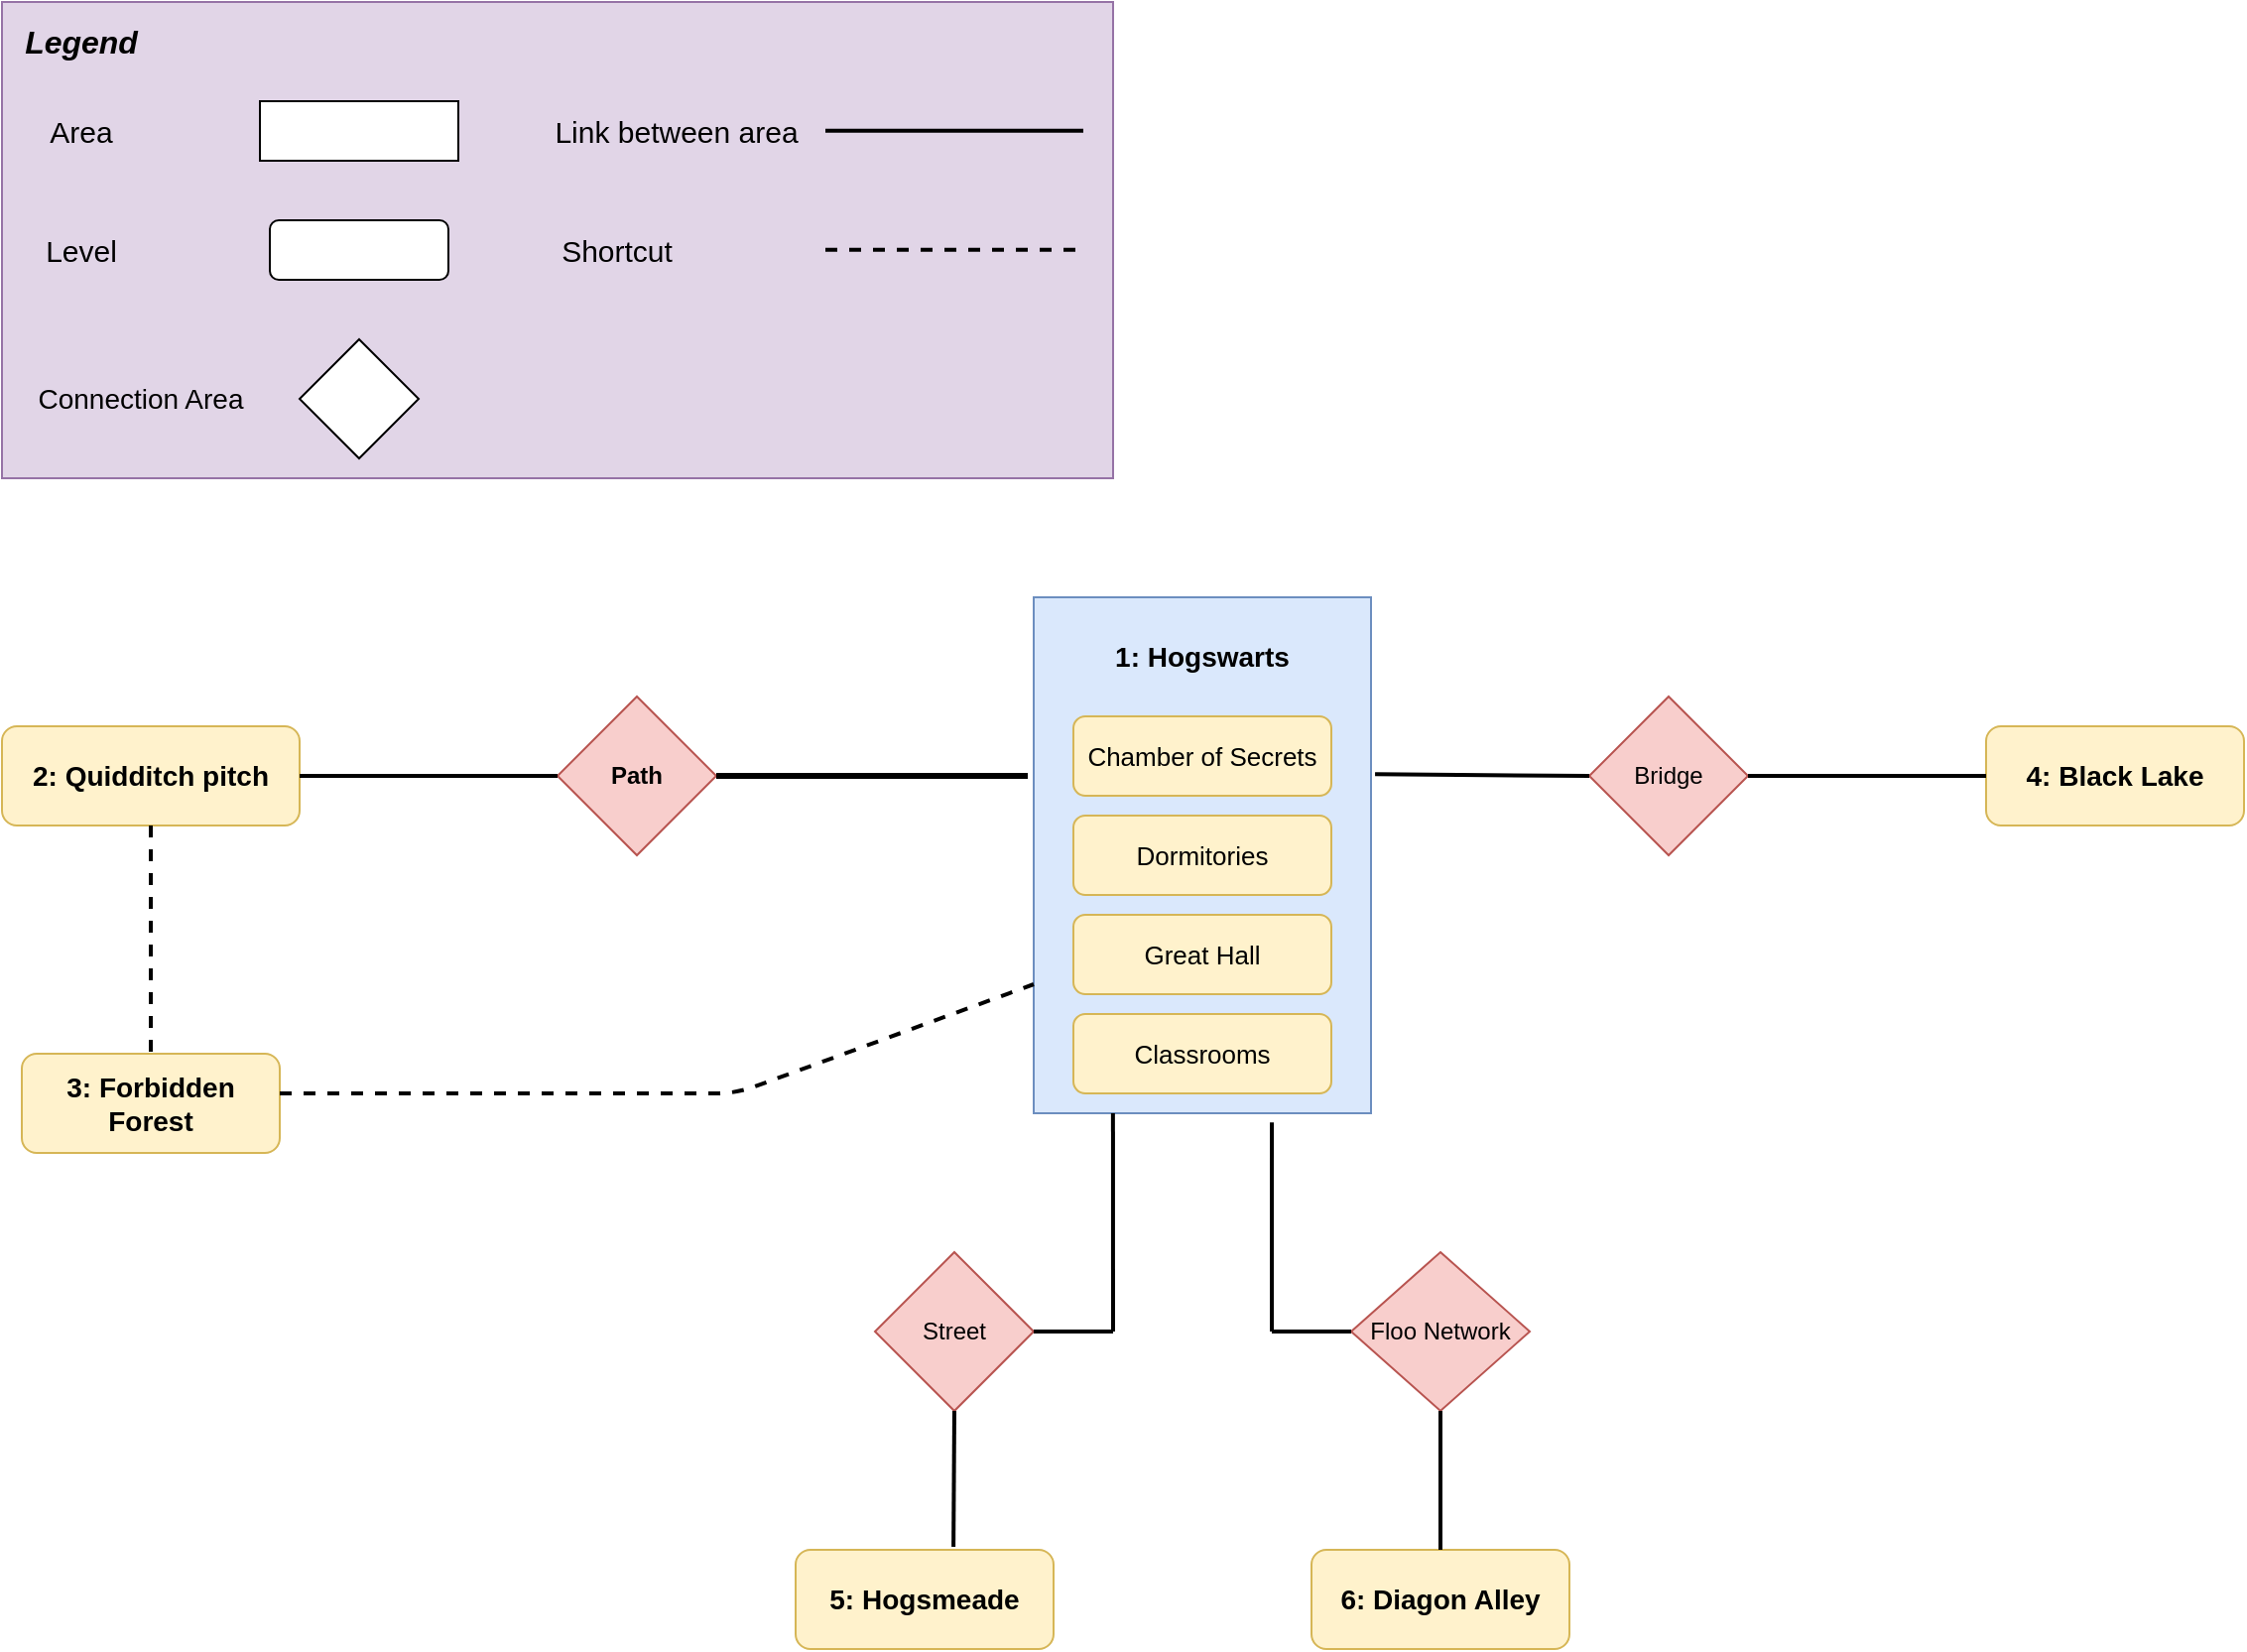 <mxfile version="13.9.2" type="device"><diagram id="ieafXlgLXWAPZvrX-SiW" name="Page-1"><mxGraphModel dx="1865" dy="1717" grid="1" gridSize="10" guides="1" tooltips="1" connect="1" arrows="1" fold="1" page="1" pageScale="1" pageWidth="827" pageHeight="1169" math="0" shadow="0"><root><mxCell id="0"/><mxCell id="1" parent="0"/><mxCell id="-Sm9kyZUlRJPpKezosNG-6" value="&lt;b&gt;Path&lt;/b&gt;" style="rhombus;whiteSpace=wrap;html=1;fillColor=#f8cecc;strokeColor=#b85450;" parent="1" vertex="1"><mxGeometry x="40" y="-40" width="80" height="80" as="geometry"/></mxCell><mxCell id="-Sm9kyZUlRJPpKezosNG-8" value="Floo Network" style="rhombus;whiteSpace=wrap;html=1;fillColor=#f8cecc;strokeColor=#b85450;" parent="1" vertex="1"><mxGeometry x="440" y="240" width="90" height="80" as="geometry"/></mxCell><mxCell id="-Sm9kyZUlRJPpKezosNG-9" value="&lt;font style=&quot;font-size: 14px&quot;&gt;&lt;b&gt;4: Black Lake&lt;/b&gt;&lt;/font&gt;" style="rounded=1;whiteSpace=wrap;html=1;fillColor=#fff2cc;strokeColor=#d6b656;align=center;" parent="1" vertex="1"><mxGeometry x="760" y="-25" width="130" height="50" as="geometry"/></mxCell><mxCell id="-Sm9kyZUlRJPpKezosNG-10" value="Bridge" style="rhombus;whiteSpace=wrap;html=1;fillColor=#f8cecc;strokeColor=#b85450;" parent="1" vertex="1"><mxGeometry x="560" y="-40" width="80" height="80" as="geometry"/></mxCell><mxCell id="-Sm9kyZUlRJPpKezosNG-11" value="&lt;font style=&quot;font-size: 14px&quot;&gt;&lt;b&gt;3: Forbidden Forest&lt;/b&gt;&lt;/font&gt;" style="rounded=1;whiteSpace=wrap;html=1;fillColor=#fff2cc;strokeColor=#d6b656;" parent="1" vertex="1"><mxGeometry x="-230" y="140" width="130" height="50" as="geometry"/></mxCell><mxCell id="-Sm9kyZUlRJPpKezosNG-12" value="&lt;font size=&quot;1&quot;&gt;&lt;b style=&quot;font-size: 14px&quot;&gt;2: Quidditch pitch&lt;/b&gt;&lt;/font&gt;" style="rounded=1;whiteSpace=wrap;html=1;fillColor=#fff2cc;strokeColor=#d6b656;" parent="1" vertex="1"><mxGeometry x="-240" y="-25" width="150" height="50" as="geometry"/></mxCell><mxCell id="-Sm9kyZUlRJPpKezosNG-13" value="Street" style="rhombus;whiteSpace=wrap;html=1;fillColor=#f8cecc;strokeColor=#b85450;" parent="1" vertex="1"><mxGeometry x="200" y="240" width="80" height="80" as="geometry"/></mxCell><mxCell id="-Sm9kyZUlRJPpKezosNG-15" value="" style="rounded=0;whiteSpace=wrap;html=1;fillColor=#e1d5e7;strokeColor=#9673a6;" parent="1" vertex="1"><mxGeometry x="-240" y="-390" width="560" height="240" as="geometry"/></mxCell><mxCell id="-Sm9kyZUlRJPpKezosNG-16" value="" style="rounded=1;whiteSpace=wrap;html=1;" parent="1" vertex="1"><mxGeometry x="-105" y="-280" width="90" height="30" as="geometry"/></mxCell><mxCell id="-Sm9kyZUlRJPpKezosNG-17" value="&lt;font style=&quot;font-size: 16px&quot;&gt;&lt;b&gt;&lt;i&gt;Legend&lt;/i&gt;&lt;/b&gt;&lt;/font&gt;" style="text;html=1;strokeColor=none;fillColor=none;align=center;verticalAlign=middle;whiteSpace=wrap;rounded=0;" parent="1" vertex="1"><mxGeometry x="-220" y="-380" width="40" height="20" as="geometry"/></mxCell><mxCell id="-Sm9kyZUlRJPpKezosNG-20" value="" style="rhombus;whiteSpace=wrap;html=1;" parent="1" vertex="1"><mxGeometry x="-90" y="-220" width="60" height="60" as="geometry"/></mxCell><mxCell id="-Sm9kyZUlRJPpKezosNG-21" value="&lt;font style=&quot;font-size: 14px&quot;&gt;Connection Area&lt;/font&gt;" style="text;html=1;strokeColor=none;fillColor=none;align=center;verticalAlign=middle;whiteSpace=wrap;rounded=0;" parent="1" vertex="1"><mxGeometry x="-240" y="-200" width="140" height="20" as="geometry"/></mxCell><mxCell id="-Sm9kyZUlRJPpKezosNG-22" value="&lt;font style=&quot;font-size: 15px&quot;&gt;Area&lt;/font&gt;" style="text;html=1;strokeColor=none;fillColor=none;align=center;verticalAlign=middle;whiteSpace=wrap;rounded=0;" parent="1" vertex="1"><mxGeometry x="-220" y="-335" width="40" height="20" as="geometry"/></mxCell><mxCell id="-Sm9kyZUlRJPpKezosNG-23" style="edgeStyle=orthogonalEdgeStyle;rounded=0;orthogonalLoop=1;jettySize=auto;html=1;exitX=0.5;exitY=1;exitDx=0;exitDy=0;" parent="1" source="-Sm9kyZUlRJPpKezosNG-22" target="-Sm9kyZUlRJPpKezosNG-22" edge="1"><mxGeometry relative="1" as="geometry"/></mxCell><mxCell id="-Sm9kyZUlRJPpKezosNG-27" value="&lt;font style=&quot;font-size: 15px&quot;&gt;Link between area&lt;/font&gt;" style="text;html=1;strokeColor=none;fillColor=none;align=center;verticalAlign=middle;whiteSpace=wrap;rounded=0;" parent="1" vertex="1"><mxGeometry x="30" y="-335" width="140" height="20" as="geometry"/></mxCell><mxCell id="-Sm9kyZUlRJPpKezosNG-30" value="" style="endArrow=none;html=1;strokeWidth=2;" parent="1" edge="1"><mxGeometry width="50" height="50" relative="1" as="geometry"><mxPoint x="175" y="-325.17" as="sourcePoint"/><mxPoint x="305" y="-325.17" as="targetPoint"/></mxGeometry></mxCell><mxCell id="-Sm9kyZUlRJPpKezosNG-33" value="&lt;font style=&quot;font-size: 15px&quot;&gt;Shortcut&lt;/font&gt;" style="text;html=1;strokeColor=none;fillColor=none;align=center;verticalAlign=middle;whiteSpace=wrap;rounded=0;" parent="1" vertex="1"><mxGeometry y="-275" width="140" height="20" as="geometry"/></mxCell><mxCell id="-Sm9kyZUlRJPpKezosNG-34" value="" style="rounded=0;whiteSpace=wrap;html=1;" parent="1" vertex="1"><mxGeometry x="-110" y="-340" width="100" height="30" as="geometry"/></mxCell><mxCell id="-Sm9kyZUlRJPpKezosNG-37" value="" style="endArrow=none;html=1;dashed=1;strokeWidth=2;" parent="1" edge="1"><mxGeometry width="50" height="50" relative="1" as="geometry"><mxPoint x="175" y="-265.17" as="sourcePoint"/><mxPoint x="305" y="-265.17" as="targetPoint"/></mxGeometry></mxCell><mxCell id="-Sm9kyZUlRJPpKezosNG-49" value="&lt;font style=&quot;font-size: 15px&quot;&gt;Level&lt;/font&gt;" style="text;html=1;strokeColor=none;fillColor=none;align=center;verticalAlign=middle;whiteSpace=wrap;rounded=0;" parent="1" vertex="1"><mxGeometry x="-220" y="-275" width="40" height="20" as="geometry"/></mxCell><mxCell id="-Sm9kyZUlRJPpKezosNG-52" value="&lt;b&gt;&lt;font style=&quot;font-size: 13px&quot;&gt;&lt;br&gt;&lt;/font&gt;&lt;/b&gt;" style="rounded=0;whiteSpace=wrap;html=1;fillColor=#dae8fc;strokeColor=#6c8ebf;" parent="1" vertex="1"><mxGeometry x="280" y="-90" width="170" height="260" as="geometry"/></mxCell><mxCell id="-Sm9kyZUlRJPpKezosNG-53" value="&lt;span style=&quot;font-family: &amp;#34;helvetica&amp;#34; ; font-size: 13px&quot;&gt;Chamber of Secrets&lt;/span&gt;" style="rounded=1;whiteSpace=wrap;html=1;fillColor=#fff2cc;strokeColor=#d6b656;" parent="1" vertex="1"><mxGeometry x="300" y="-30" width="130" height="40" as="geometry"/></mxCell><mxCell id="-Sm9kyZUlRJPpKezosNG-55" value="&lt;span style=&quot;font-family: &amp;#34;helvetica&amp;#34; ; font-size: 13px&quot;&gt;Dormitories&lt;/span&gt;" style="rounded=1;whiteSpace=wrap;html=1;fillColor=#fff2cc;strokeColor=#d6b656;" parent="1" vertex="1"><mxGeometry x="300" y="20" width="130" height="40" as="geometry"/></mxCell><mxCell id="-Sm9kyZUlRJPpKezosNG-56" value="&lt;span style=&quot;font-family: &amp;#34;helvetica&amp;#34; ; font-size: 13px&quot;&gt;Great Hall&lt;/span&gt;" style="rounded=1;whiteSpace=wrap;html=1;fillColor=#fff2cc;strokeColor=#d6b656;" parent="1" vertex="1"><mxGeometry x="300" y="70" width="130" height="40" as="geometry"/></mxCell><mxCell id="-Sm9kyZUlRJPpKezosNG-57" value="&lt;font style=&quot;font-size: 14px&quot;&gt;&lt;b&gt;1: Hogswarts&lt;/b&gt;&lt;/font&gt;" style="text;html=1;strokeColor=none;fillColor=none;align=center;verticalAlign=middle;whiteSpace=wrap;rounded=0;" parent="1" vertex="1"><mxGeometry x="320" y="-70" width="90" height="20" as="geometry"/></mxCell><mxCell id="-Sm9kyZUlRJPpKezosNG-58" value="" style="endArrow=none;html=1;strokeColor=#000000;exitX=1;exitY=0.5;exitDx=0;exitDy=0;strokeWidth=3;" parent="1" source="-Sm9kyZUlRJPpKezosNG-6" edge="1"><mxGeometry width="50" height="50" relative="1" as="geometry"><mxPoint x="180" y="160" as="sourcePoint"/><mxPoint x="277" as="targetPoint"/></mxGeometry></mxCell><mxCell id="-Sm9kyZUlRJPpKezosNG-63" value="" style="endArrow=none;html=1;strokeColor=#000000;strokeWidth=2;" parent="1" source="-Sm9kyZUlRJPpKezosNG-12" target="-Sm9kyZUlRJPpKezosNG-6" edge="1"><mxGeometry width="50" height="50" relative="1" as="geometry"><mxPoint x="180" y="160" as="sourcePoint"/><mxPoint x="230" y="110" as="targetPoint"/></mxGeometry></mxCell><mxCell id="-Sm9kyZUlRJPpKezosNG-66" value="" style="endArrow=none;html=1;strokeColor=#000000;strokeWidth=2;exitX=0.5;exitY=1;exitDx=0;exitDy=0;dashed=1;" parent="1" source="-Sm9kyZUlRJPpKezosNG-12" target="-Sm9kyZUlRJPpKezosNG-11" edge="1"><mxGeometry width="50" height="50" relative="1" as="geometry"><mxPoint x="180" y="-30" as="sourcePoint"/><mxPoint x="230" y="-80" as="targetPoint"/></mxGeometry></mxCell><mxCell id="-Sm9kyZUlRJPpKezosNG-69" value="" style="endArrow=none;html=1;dashed=1;strokeColor=#000000;strokeWidth=2;entryX=0;entryY=0.75;entryDx=0;entryDy=0;exitX=1;exitY=0.4;exitDx=0;exitDy=0;exitPerimeter=0;" parent="1" source="-Sm9kyZUlRJPpKezosNG-11" target="-Sm9kyZUlRJPpKezosNG-52" edge="1"><mxGeometry width="50" height="50" relative="1" as="geometry"><mxPoint x="-40" y="160" as="sourcePoint"/><mxPoint x="230" y="220" as="targetPoint"/><Array as="points"><mxPoint x="130" y="160"/></Array></mxGeometry></mxCell><mxCell id="-Sm9kyZUlRJPpKezosNG-73" value="" style="endArrow=none;html=1;strokeColor=#000000;strokeWidth=2;entryX=0;entryY=0.5;entryDx=0;entryDy=0;exitX=1.012;exitY=0.343;exitDx=0;exitDy=0;exitPerimeter=0;" parent="1" source="-Sm9kyZUlRJPpKezosNG-52" target="-Sm9kyZUlRJPpKezosNG-10" edge="1"><mxGeometry width="50" height="50" relative="1" as="geometry"><mxPoint x="480" y="50" as="sourcePoint"/><mxPoint x="530" as="targetPoint"/></mxGeometry></mxCell><mxCell id="-Sm9kyZUlRJPpKezosNG-74" value="" style="endArrow=none;html=1;strokeColor=#000000;strokeWidth=2;" parent="1" source="-Sm9kyZUlRJPpKezosNG-10" edge="1"><mxGeometry width="50" height="50" relative="1" as="geometry"><mxPoint x="730" y="50" as="sourcePoint"/><mxPoint x="760" as="targetPoint"/></mxGeometry></mxCell><mxCell id="-Sm9kyZUlRJPpKezosNG-75" value="&lt;font style=&quot;font-size: 14px&quot;&gt;&lt;b&gt;5: Hogsmeade&lt;/b&gt;&lt;/font&gt;" style="rounded=1;whiteSpace=wrap;html=1;fillColor=#fff2cc;strokeColor=#d6b656;" parent="1" vertex="1"><mxGeometry x="160" y="390" width="130" height="50" as="geometry"/></mxCell><mxCell id="-Sm9kyZUlRJPpKezosNG-76" value="" style="endArrow=none;html=1;strokeColor=#000000;strokeWidth=2;entryX=0.235;entryY=1;entryDx=0;entryDy=0;entryPerimeter=0;" parent="1" target="-Sm9kyZUlRJPpKezosNG-52" edge="1"><mxGeometry width="50" height="50" relative="1" as="geometry"><mxPoint x="320" y="280" as="sourcePoint"/><mxPoint x="320" y="220" as="targetPoint"/></mxGeometry></mxCell><mxCell id="-Sm9kyZUlRJPpKezosNG-80" value="" style="endArrow=none;html=1;strokeColor=#000000;strokeWidth=2;exitX=1;exitY=0.5;exitDx=0;exitDy=0;" parent="1" source="-Sm9kyZUlRJPpKezosNG-13" edge="1"><mxGeometry width="50" height="50" relative="1" as="geometry"><mxPoint x="310" y="270" as="sourcePoint"/><mxPoint x="320" y="280" as="targetPoint"/></mxGeometry></mxCell><mxCell id="-Sm9kyZUlRJPpKezosNG-81" value="" style="endArrow=none;html=1;strokeColor=#000000;strokeWidth=2;entryX=0.5;entryY=1;entryDx=0;entryDy=0;exitX=0.612;exitY=-0.031;exitDx=0;exitDy=0;exitPerimeter=0;" parent="1" source="-Sm9kyZUlRJPpKezosNG-75" target="-Sm9kyZUlRJPpKezosNG-13" edge="1"><mxGeometry width="50" height="50" relative="1" as="geometry"><mxPoint x="260" y="520" as="sourcePoint"/><mxPoint x="310" y="470" as="targetPoint"/></mxGeometry></mxCell><mxCell id="-Sm9kyZUlRJPpKezosNG-83" value="&lt;font style=&quot;font-size: 14px&quot;&gt;&lt;b&gt;6: Diagon Alley&lt;/b&gt;&lt;/font&gt;" style="rounded=1;whiteSpace=wrap;html=1;fillColor=#fff2cc;strokeColor=#d6b656;" parent="1" vertex="1"><mxGeometry x="420" y="390" width="130" height="50" as="geometry"/></mxCell><mxCell id="-Sm9kyZUlRJPpKezosNG-85" value="" style="endArrow=none;html=1;strokeColor=#000000;strokeWidth=2;entryX=0.706;entryY=1.018;entryDx=0;entryDy=0;entryPerimeter=0;" parent="1" target="-Sm9kyZUlRJPpKezosNG-52" edge="1"><mxGeometry width="50" height="50" relative="1" as="geometry"><mxPoint x="400" y="280" as="sourcePoint"/><mxPoint x="480" y="280" as="targetPoint"/></mxGeometry></mxCell><mxCell id="-Sm9kyZUlRJPpKezosNG-86" value="" style="endArrow=none;html=1;strokeColor=#000000;strokeWidth=2;entryX=0;entryY=0.5;entryDx=0;entryDy=0;" parent="1" target="-Sm9kyZUlRJPpKezosNG-8" edge="1"><mxGeometry width="50" height="50" relative="1" as="geometry"><mxPoint x="400" y="280" as="sourcePoint"/><mxPoint x="480" y="270" as="targetPoint"/></mxGeometry></mxCell><mxCell id="-Sm9kyZUlRJPpKezosNG-87" value="" style="endArrow=none;html=1;strokeColor=#000000;strokeWidth=2;entryX=0.5;entryY=1;entryDx=0;entryDy=0;exitX=0.5;exitY=0;exitDx=0;exitDy=0;" parent="1" source="-Sm9kyZUlRJPpKezosNG-83" target="-Sm9kyZUlRJPpKezosNG-8" edge="1"><mxGeometry width="50" height="50" relative="1" as="geometry"><mxPoint x="430" y="320" as="sourcePoint"/><mxPoint x="480" y="270" as="targetPoint"/></mxGeometry></mxCell><mxCell id="-Sm9kyZUlRJPpKezosNG-89" value="&lt;span style=&quot;font-family: &amp;#34;helvetica&amp;#34; ; font-size: 13px&quot;&gt;Classrooms&lt;/span&gt;" style="rounded=1;whiteSpace=wrap;html=1;fillColor=#fff2cc;strokeColor=#d6b656;" parent="1" vertex="1"><mxGeometry x="300" y="120" width="130" height="40" as="geometry"/></mxCell></root></mxGraphModel></diagram></mxfile>